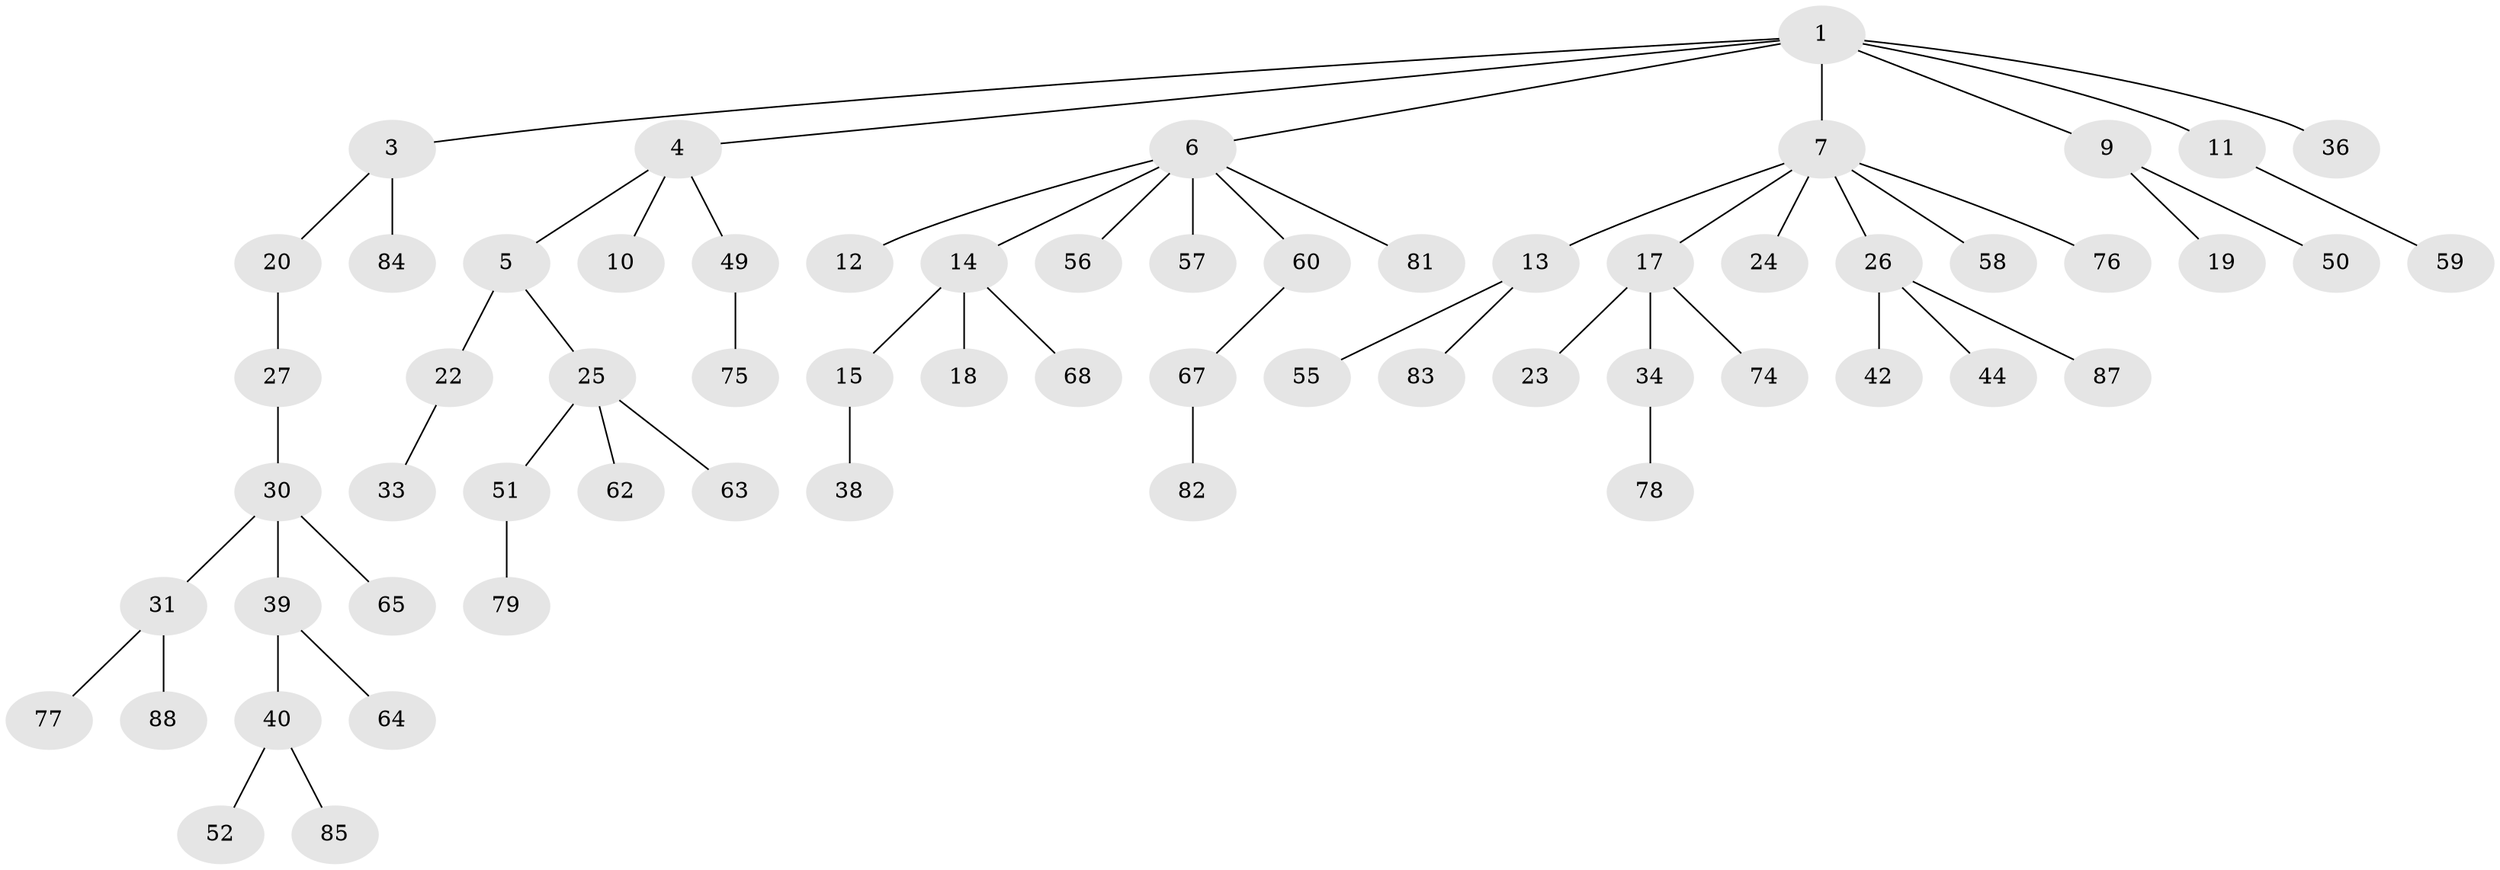 // original degree distribution, {2: 0.20454545454545456, 7: 0.011363636363636364, 4: 0.07954545454545454, 3: 0.13636363636363635, 6: 0.011363636363636364, 5: 0.03409090909090909, 1: 0.5227272727272727}
// Generated by graph-tools (version 1.1) at 2025/11/02/27/25 16:11:25]
// undirected, 62 vertices, 61 edges
graph export_dot {
graph [start="1"]
  node [color=gray90,style=filled];
  1 [super="+2"];
  3 [super="+21"];
  4 [super="+41"];
  5;
  6 [super="+32"];
  7 [super="+8"];
  9 [super="+43"];
  10;
  11 [super="+16"];
  12;
  13 [super="+66"];
  14 [super="+47"];
  15 [super="+37"];
  17 [super="+29"];
  18;
  19;
  20;
  22;
  23;
  24 [super="+48"];
  25 [super="+46"];
  26 [super="+28"];
  27 [super="+54"];
  30 [super="+71"];
  31 [super="+80"];
  33;
  34 [super="+35"];
  36;
  38 [super="+70"];
  39 [super="+45"];
  40 [super="+61"];
  42;
  44;
  49 [super="+69"];
  50;
  51 [super="+53"];
  52;
  55 [super="+72"];
  56;
  57;
  58;
  59 [super="+86"];
  60;
  62;
  63;
  64;
  65;
  67 [super="+73"];
  68;
  74;
  75;
  76;
  77;
  78;
  79;
  81;
  82;
  83;
  84;
  85;
  87;
  88;
  1 -- 9;
  1 -- 3;
  1 -- 4;
  1 -- 36;
  1 -- 6;
  1 -- 7;
  1 -- 11;
  3 -- 20;
  3 -- 84;
  4 -- 5;
  4 -- 10;
  4 -- 49;
  5 -- 22;
  5 -- 25;
  6 -- 12;
  6 -- 14;
  6 -- 56;
  6 -- 57;
  6 -- 81;
  6 -- 60;
  7 -- 17;
  7 -- 58;
  7 -- 76;
  7 -- 24;
  7 -- 26;
  7 -- 13;
  9 -- 19;
  9 -- 50;
  11 -- 59;
  13 -- 55;
  13 -- 83;
  14 -- 15;
  14 -- 18;
  14 -- 68;
  15 -- 38;
  17 -- 23;
  17 -- 74;
  17 -- 34;
  20 -- 27;
  22 -- 33;
  25 -- 63;
  25 -- 51;
  25 -- 62;
  26 -- 44;
  26 -- 87;
  26 -- 42;
  27 -- 30;
  30 -- 31;
  30 -- 39;
  30 -- 65;
  31 -- 77;
  31 -- 88;
  34 -- 78;
  39 -- 40;
  39 -- 64;
  40 -- 52;
  40 -- 85;
  49 -- 75;
  51 -- 79;
  60 -- 67;
  67 -- 82;
}
